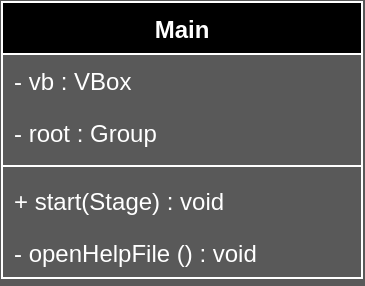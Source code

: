 <mxfile version="13.0.3" type="device"><diagram id="Vrs2txvyziBs7OVZRVHv" name="Page-1"><mxGraphModel dx="2512" dy="822" grid="1" gridSize="10" guides="1" tooltips="1" connect="1" arrows="1" fold="1" page="1" pageScale="1" pageWidth="850" pageHeight="1100" background="#595959" math="0" shadow="0"><root><mxCell id="0"/><mxCell id="1" parent="0"/><mxCell id="6m8JMxPbOkbgGXu79ss5-5" value="Main" style="swimlane;fontStyle=1;align=center;verticalAlign=top;childLayout=stackLayout;horizontal=1;startSize=26;horizontalStack=0;resizeParent=1;resizeParentMax=0;resizeLast=0;collapsible=1;marginBottom=0;strokeColor=#FFFFFF;fontColor=#FFFFFF;fillColor=#000000;" parent="1" vertex="1"><mxGeometry x="-630" y="70" width="180" height="138" as="geometry"/></mxCell><mxCell id="xpF1VTE9q_9KoWxhXLdZ-17" value="- vb : VBox" style="text;strokeColor=none;fillColor=none;align=left;verticalAlign=top;spacingLeft=4;spacingRight=4;overflow=hidden;rotatable=0;points=[[0,0.5],[1,0.5]];portConstraint=eastwest;fontColor=#FFFFFF;" parent="6m8JMxPbOkbgGXu79ss5-5" vertex="1"><mxGeometry y="26" width="180" height="26" as="geometry"/></mxCell><mxCell id="xpF1VTE9q_9KoWxhXLdZ-19" value="- root : Group" style="text;strokeColor=none;fillColor=none;align=left;verticalAlign=top;spacingLeft=4;spacingRight=4;overflow=hidden;rotatable=0;points=[[0,0.5],[1,0.5]];portConstraint=eastwest;fontColor=#FFFFFF;" parent="6m8JMxPbOkbgGXu79ss5-5" vertex="1"><mxGeometry y="52" width="180" height="26" as="geometry"/></mxCell><mxCell id="6m8JMxPbOkbgGXu79ss5-6" value="" style="line;strokeWidth=1;fillColor=none;align=left;verticalAlign=middle;spacingTop=-1;spacingLeft=3;spacingRight=3;rotatable=0;labelPosition=right;points=[];portConstraint=eastwest;strokeColor=#FFFFFF;" parent="6m8JMxPbOkbgGXu79ss5-5" vertex="1"><mxGeometry y="78" width="180" height="8" as="geometry"/></mxCell><mxCell id="xpF1VTE9q_9KoWxhXLdZ-21" value="+ start(Stage) : void" style="text;strokeColor=none;fillColor=none;align=left;verticalAlign=top;spacingLeft=4;spacingRight=4;overflow=hidden;rotatable=0;points=[[0,0.5],[1,0.5]];portConstraint=eastwest;fontColor=#FFFFFF;" parent="6m8JMxPbOkbgGXu79ss5-5" vertex="1"><mxGeometry y="86" width="180" height="26" as="geometry"/></mxCell><mxCell id="xpF1VTE9q_9KoWxhXLdZ-56" value="- openHelpFile () : void" style="text;strokeColor=none;fillColor=none;align=left;verticalAlign=top;spacingLeft=4;spacingRight=4;overflow=hidden;rotatable=0;points=[[0,0.5],[1,0.5]];portConstraint=eastwest;fontColor=#FFFFFF;" parent="6m8JMxPbOkbgGXu79ss5-5" vertex="1"><mxGeometry y="112" width="180" height="26" as="geometry"/></mxCell></root></mxGraphModel></diagram></mxfile>